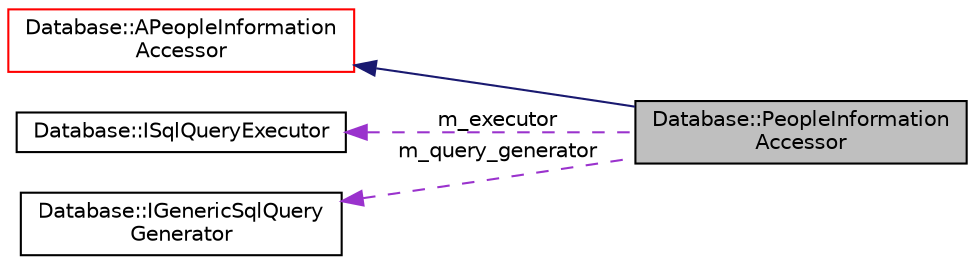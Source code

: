 digraph "Database::PeopleInformationAccessor"
{
 // LATEX_PDF_SIZE
  edge [fontname="Helvetica",fontsize="10",labelfontname="Helvetica",labelfontsize="10"];
  node [fontname="Helvetica",fontsize="10",shape=record];
  rankdir="LR";
  Node1 [label="Database::PeopleInformation\lAccessor",height=0.2,width=0.4,color="black", fillcolor="grey75", style="filled", fontcolor="black",tooltip=" "];
  Node2 -> Node1 [dir="back",color="midnightblue",fontsize="10",style="solid",fontname="Helvetica"];
  Node2 [label="Database::APeopleInformation\lAccessor",height=0.2,width=0.4,color="red", fillcolor="white", style="filled",URL="$class_database_1_1_a_people_information_accessor.html",tooltip=" "];
  Node4 -> Node1 [dir="back",color="darkorchid3",fontsize="10",style="dashed",label=" m_executor" ,fontname="Helvetica"];
  Node4 [label="Database::ISqlQueryExecutor",height=0.2,width=0.4,color="black", fillcolor="white", style="filled",URL="$struct_database_1_1_i_sql_query_executor.html",tooltip=" "];
  Node5 -> Node1 [dir="back",color="darkorchid3",fontsize="10",style="dashed",label=" m_query_generator" ,fontname="Helvetica"];
  Node5 [label="Database::IGenericSqlQuery\lGenerator",height=0.2,width=0.4,color="black", fillcolor="white", style="filled",URL="$struct_database_1_1_i_generic_sql_query_generator.html",tooltip=" "];
}
